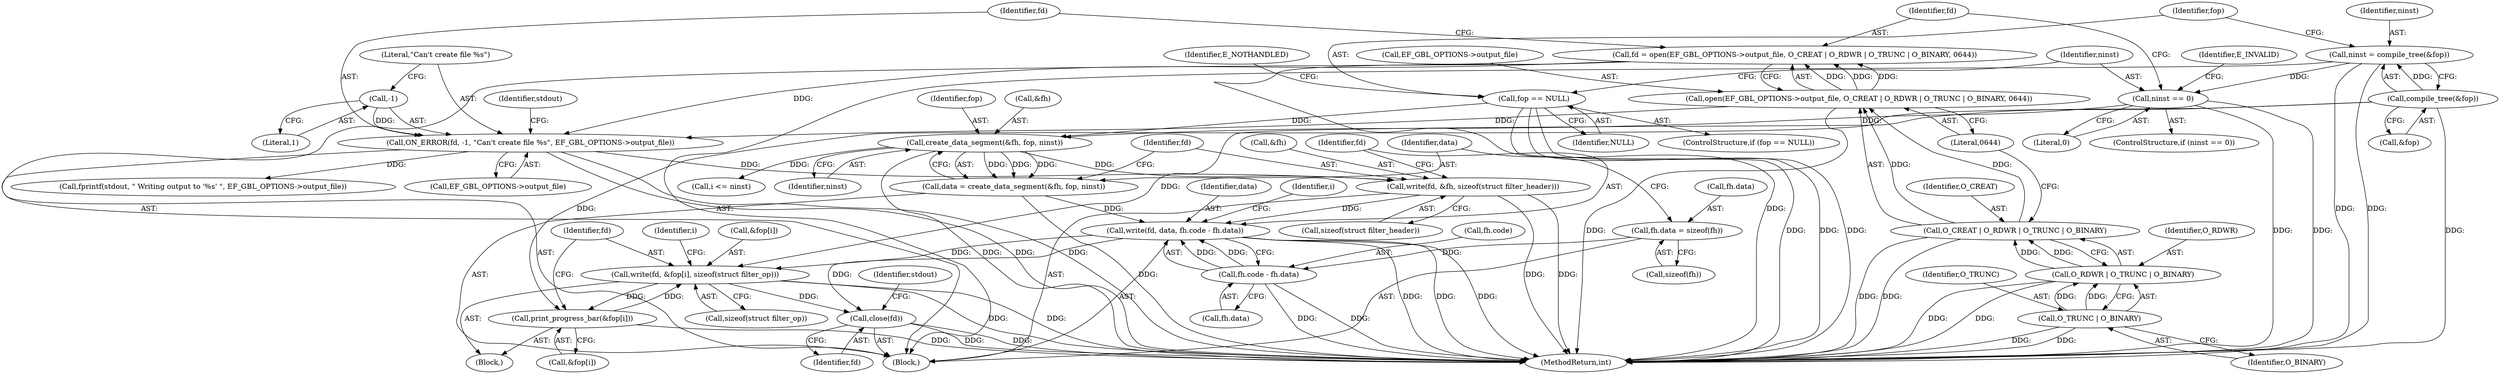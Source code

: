 digraph "0_ettercap_626dc56686f15f2dda13c48f78c2a666cb6d8506_1@API" {
"1000224" [label="(Call,write(fd, &fop[i], sizeof(struct filter_op)))"];
"1000199" [label="(Call,write(fd, data, fh.code - fh.data))"];
"1000193" [label="(Call,write(fd, &fh, sizeof(struct filter_header)))"];
"1000149" [label="(Call,ON_ERROR(fd, -1, \"Can't create file %s\", EF_GBL_OPTIONS->output_file))"];
"1000135" [label="(Call,fd = open(EF_GBL_OPTIONS->output_file, O_CREAT | O_RDWR | O_TRUNC | O_BINARY, 0644))"];
"1000137" [label="(Call,open(EF_GBL_OPTIONS->output_file, O_CREAT | O_RDWR | O_TRUNC | O_BINARY, 0644))"];
"1000141" [label="(Call,O_CREAT | O_RDWR | O_TRUNC | O_BINARY)"];
"1000143" [label="(Call,O_RDWR | O_TRUNC | O_BINARY)"];
"1000145" [label="(Call,O_TRUNC | O_BINARY)"];
"1000151" [label="(Call,-1)"];
"1000188" [label="(Call,create_data_segment(&fh, fop, ninst))"];
"1000122" [label="(Call,fop == NULL)"];
"1000129" [label="(Call,ninst == 0)"];
"1000116" [label="(Call,ninst = compile_tree(&fop))"];
"1000118" [label="(Call,compile_tree(&fop))"];
"1000186" [label="(Call,data = create_data_segment(&fh, fop, ninst))"];
"1000202" [label="(Call,fh.code - fh.data)"];
"1000180" [label="(Call,fh.data = sizeof(fh))"];
"1000219" [label="(Call,print_progress_bar(&fop[i]))"];
"1000224" [label="(Call,write(fd, &fop[i], sizeof(struct filter_op)))"];
"1000232" [label="(Call,close(fd))"];
"1000225" [label="(Identifier,fd)"];
"1000197" [label="(Call,sizeof(struct filter_header))"];
"1000138" [label="(Call,EF_GBL_OPTIONS->output_file)"];
"1000191" [label="(Identifier,fop)"];
"1000217" [label="(Identifier,i)"];
"1000149" [label="(Call,ON_ERROR(fd, -1, \"Can't create file %s\", EF_GBL_OPTIONS->output_file))"];
"1000153" [label="(Literal,\"Can't create file %s\")"];
"1000203" [label="(Call,fh.code)"];
"1000195" [label="(Call,&fh)"];
"1000137" [label="(Call,open(EF_GBL_OPTIONS->output_file, O_CREAT | O_RDWR | O_TRUNC | O_BINARY, 0644))"];
"1000141" [label="(Call,O_CREAT | O_RDWR | O_TRUNC | O_BINARY)"];
"1000201" [label="(Identifier,data)"];
"1000202" [label="(Call,fh.code - fh.data)"];
"1000193" [label="(Call,write(fd, &fh, sizeof(struct filter_header)))"];
"1000180" [label="(Call,fh.data = sizeof(fh))"];
"1000213" [label="(Call,i <= ninst)"];
"1000219" [label="(Call,print_progress_bar(&fop[i]))"];
"1000194" [label="(Identifier,fd)"];
"1000218" [label="(Block,)"];
"1000157" [label="(Call,fprintf(stdout, \" Writing output to \'%s\' \", EF_GBL_OPTIONS->output_file))"];
"1000122" [label="(Call,fop == NULL)"];
"1000146" [label="(Identifier,O_TRUNC)"];
"1000123" [label="(Identifier,fop)"];
"1000127" [label="(Identifier,E_NOTHANDLED)"];
"1000150" [label="(Identifier,fd)"];
"1000136" [label="(Identifier,fd)"];
"1000144" [label="(Identifier,O_RDWR)"];
"1000224" [label="(Call,write(fd, &fop[i], sizeof(struct filter_op)))"];
"1000145" [label="(Call,O_TRUNC | O_BINARY)"];
"1000220" [label="(Call,&fop[i])"];
"1000158" [label="(Identifier,stdout)"];
"1000200" [label="(Identifier,fd)"];
"1000152" [label="(Literal,1)"];
"1000189" [label="(Call,&fh)"];
"1000154" [label="(Call,EF_GBL_OPTIONS->output_file)"];
"1000181" [label="(Call,fh.data)"];
"1000151" [label="(Call,-1)"];
"1000129" [label="(Call,ninst == 0)"];
"1000188" [label="(Call,create_data_segment(&fh, fop, ninst))"];
"1000109" [label="(Block,)"];
"1000187" [label="(Identifier,data)"];
"1000119" [label="(Call,&fop)"];
"1000124" [label="(Identifier,NULL)"];
"1000199" [label="(Call,write(fd, data, fh.code - fh.data))"];
"1000235" [label="(Identifier,stdout)"];
"1000148" [label="(Literal,0644)"];
"1000211" [label="(Identifier,i)"];
"1000192" [label="(Identifier,ninst)"];
"1000184" [label="(Call,sizeof(fh))"];
"1000226" [label="(Call,&fop[i])"];
"1000147" [label="(Identifier,O_BINARY)"];
"1000142" [label="(Identifier,O_CREAT)"];
"1000117" [label="(Identifier,ninst)"];
"1000130" [label="(Identifier,ninst)"];
"1000131" [label="(Literal,0)"];
"1000233" [label="(Identifier,fd)"];
"1000134" [label="(Identifier,E_INVALID)"];
"1000121" [label="(ControlStructure,if (fop == NULL))"];
"1000206" [label="(Call,fh.data)"];
"1000143" [label="(Call,O_RDWR | O_TRUNC | O_BINARY)"];
"1000116" [label="(Call,ninst = compile_tree(&fop))"];
"1000230" [label="(Call,sizeof(struct filter_op))"];
"1000128" [label="(ControlStructure,if (ninst == 0))"];
"1000247" [label="(MethodReturn,int)"];
"1000186" [label="(Call,data = create_data_segment(&fh, fop, ninst))"];
"1000118" [label="(Call,compile_tree(&fop))"];
"1000135" [label="(Call,fd = open(EF_GBL_OPTIONS->output_file, O_CREAT | O_RDWR | O_TRUNC | O_BINARY, 0644))"];
"1000232" [label="(Call,close(fd))"];
"1000224" -> "1000218"  [label="AST: "];
"1000224" -> "1000230"  [label="CFG: "];
"1000225" -> "1000224"  [label="AST: "];
"1000226" -> "1000224"  [label="AST: "];
"1000230" -> "1000224"  [label="AST: "];
"1000217" -> "1000224"  [label="CFG: "];
"1000224" -> "1000247"  [label="DDG: "];
"1000224" -> "1000247"  [label="DDG: "];
"1000224" -> "1000219"  [label="DDG: "];
"1000199" -> "1000224"  [label="DDG: "];
"1000219" -> "1000224"  [label="DDG: "];
"1000118" -> "1000224"  [label="DDG: "];
"1000224" -> "1000232"  [label="DDG: "];
"1000199" -> "1000109"  [label="AST: "];
"1000199" -> "1000202"  [label="CFG: "];
"1000200" -> "1000199"  [label="AST: "];
"1000201" -> "1000199"  [label="AST: "];
"1000202" -> "1000199"  [label="AST: "];
"1000211" -> "1000199"  [label="CFG: "];
"1000199" -> "1000247"  [label="DDG: "];
"1000199" -> "1000247"  [label="DDG: "];
"1000199" -> "1000247"  [label="DDG: "];
"1000193" -> "1000199"  [label="DDG: "];
"1000186" -> "1000199"  [label="DDG: "];
"1000202" -> "1000199"  [label="DDG: "];
"1000202" -> "1000199"  [label="DDG: "];
"1000199" -> "1000232"  [label="DDG: "];
"1000193" -> "1000109"  [label="AST: "];
"1000193" -> "1000197"  [label="CFG: "];
"1000194" -> "1000193"  [label="AST: "];
"1000195" -> "1000193"  [label="AST: "];
"1000197" -> "1000193"  [label="AST: "];
"1000200" -> "1000193"  [label="CFG: "];
"1000193" -> "1000247"  [label="DDG: "];
"1000193" -> "1000247"  [label="DDG: "];
"1000149" -> "1000193"  [label="DDG: "];
"1000188" -> "1000193"  [label="DDG: "];
"1000149" -> "1000109"  [label="AST: "];
"1000149" -> "1000154"  [label="CFG: "];
"1000150" -> "1000149"  [label="AST: "];
"1000151" -> "1000149"  [label="AST: "];
"1000153" -> "1000149"  [label="AST: "];
"1000154" -> "1000149"  [label="AST: "];
"1000158" -> "1000149"  [label="CFG: "];
"1000149" -> "1000247"  [label="DDG: "];
"1000149" -> "1000247"  [label="DDG: "];
"1000135" -> "1000149"  [label="DDG: "];
"1000151" -> "1000149"  [label="DDG: "];
"1000137" -> "1000149"  [label="DDG: "];
"1000149" -> "1000157"  [label="DDG: "];
"1000135" -> "1000109"  [label="AST: "];
"1000135" -> "1000137"  [label="CFG: "];
"1000136" -> "1000135"  [label="AST: "];
"1000137" -> "1000135"  [label="AST: "];
"1000150" -> "1000135"  [label="CFG: "];
"1000135" -> "1000247"  [label="DDG: "];
"1000137" -> "1000135"  [label="DDG: "];
"1000137" -> "1000135"  [label="DDG: "];
"1000137" -> "1000135"  [label="DDG: "];
"1000137" -> "1000148"  [label="CFG: "];
"1000138" -> "1000137"  [label="AST: "];
"1000141" -> "1000137"  [label="AST: "];
"1000148" -> "1000137"  [label="AST: "];
"1000137" -> "1000247"  [label="DDG: "];
"1000141" -> "1000137"  [label="DDG: "];
"1000141" -> "1000137"  [label="DDG: "];
"1000141" -> "1000143"  [label="CFG: "];
"1000142" -> "1000141"  [label="AST: "];
"1000143" -> "1000141"  [label="AST: "];
"1000148" -> "1000141"  [label="CFG: "];
"1000141" -> "1000247"  [label="DDG: "];
"1000141" -> "1000247"  [label="DDG: "];
"1000143" -> "1000141"  [label="DDG: "];
"1000143" -> "1000141"  [label="DDG: "];
"1000143" -> "1000145"  [label="CFG: "];
"1000144" -> "1000143"  [label="AST: "];
"1000145" -> "1000143"  [label="AST: "];
"1000143" -> "1000247"  [label="DDG: "];
"1000143" -> "1000247"  [label="DDG: "];
"1000145" -> "1000143"  [label="DDG: "];
"1000145" -> "1000143"  [label="DDG: "];
"1000145" -> "1000147"  [label="CFG: "];
"1000146" -> "1000145"  [label="AST: "];
"1000147" -> "1000145"  [label="AST: "];
"1000145" -> "1000247"  [label="DDG: "];
"1000145" -> "1000247"  [label="DDG: "];
"1000151" -> "1000152"  [label="CFG: "];
"1000152" -> "1000151"  [label="AST: "];
"1000153" -> "1000151"  [label="CFG: "];
"1000188" -> "1000186"  [label="AST: "];
"1000188" -> "1000192"  [label="CFG: "];
"1000189" -> "1000188"  [label="AST: "];
"1000191" -> "1000188"  [label="AST: "];
"1000192" -> "1000188"  [label="AST: "];
"1000186" -> "1000188"  [label="CFG: "];
"1000188" -> "1000247"  [label="DDG: "];
"1000188" -> "1000186"  [label="DDG: "];
"1000188" -> "1000186"  [label="DDG: "];
"1000188" -> "1000186"  [label="DDG: "];
"1000122" -> "1000188"  [label="DDG: "];
"1000129" -> "1000188"  [label="DDG: "];
"1000188" -> "1000213"  [label="DDG: "];
"1000122" -> "1000121"  [label="AST: "];
"1000122" -> "1000124"  [label="CFG: "];
"1000123" -> "1000122"  [label="AST: "];
"1000124" -> "1000122"  [label="AST: "];
"1000127" -> "1000122"  [label="CFG: "];
"1000130" -> "1000122"  [label="CFG: "];
"1000122" -> "1000247"  [label="DDG: "];
"1000122" -> "1000247"  [label="DDG: "];
"1000122" -> "1000247"  [label="DDG: "];
"1000129" -> "1000128"  [label="AST: "];
"1000129" -> "1000131"  [label="CFG: "];
"1000130" -> "1000129"  [label="AST: "];
"1000131" -> "1000129"  [label="AST: "];
"1000134" -> "1000129"  [label="CFG: "];
"1000136" -> "1000129"  [label="CFG: "];
"1000129" -> "1000247"  [label="DDG: "];
"1000129" -> "1000247"  [label="DDG: "];
"1000116" -> "1000129"  [label="DDG: "];
"1000116" -> "1000109"  [label="AST: "];
"1000116" -> "1000118"  [label="CFG: "];
"1000117" -> "1000116"  [label="AST: "];
"1000118" -> "1000116"  [label="AST: "];
"1000123" -> "1000116"  [label="CFG: "];
"1000116" -> "1000247"  [label="DDG: "];
"1000116" -> "1000247"  [label="DDG: "];
"1000118" -> "1000116"  [label="DDG: "];
"1000118" -> "1000119"  [label="CFG: "];
"1000119" -> "1000118"  [label="AST: "];
"1000118" -> "1000247"  [label="DDG: "];
"1000118" -> "1000219"  [label="DDG: "];
"1000186" -> "1000109"  [label="AST: "];
"1000187" -> "1000186"  [label="AST: "];
"1000194" -> "1000186"  [label="CFG: "];
"1000186" -> "1000247"  [label="DDG: "];
"1000202" -> "1000206"  [label="CFG: "];
"1000203" -> "1000202"  [label="AST: "];
"1000206" -> "1000202"  [label="AST: "];
"1000202" -> "1000247"  [label="DDG: "];
"1000202" -> "1000247"  [label="DDG: "];
"1000180" -> "1000202"  [label="DDG: "];
"1000180" -> "1000109"  [label="AST: "];
"1000180" -> "1000184"  [label="CFG: "];
"1000181" -> "1000180"  [label="AST: "];
"1000184" -> "1000180"  [label="AST: "];
"1000187" -> "1000180"  [label="CFG: "];
"1000219" -> "1000218"  [label="AST: "];
"1000219" -> "1000220"  [label="CFG: "];
"1000220" -> "1000219"  [label="AST: "];
"1000225" -> "1000219"  [label="CFG: "];
"1000219" -> "1000247"  [label="DDG: "];
"1000232" -> "1000109"  [label="AST: "];
"1000232" -> "1000233"  [label="CFG: "];
"1000233" -> "1000232"  [label="AST: "];
"1000235" -> "1000232"  [label="CFG: "];
"1000232" -> "1000247"  [label="DDG: "];
"1000232" -> "1000247"  [label="DDG: "];
}
